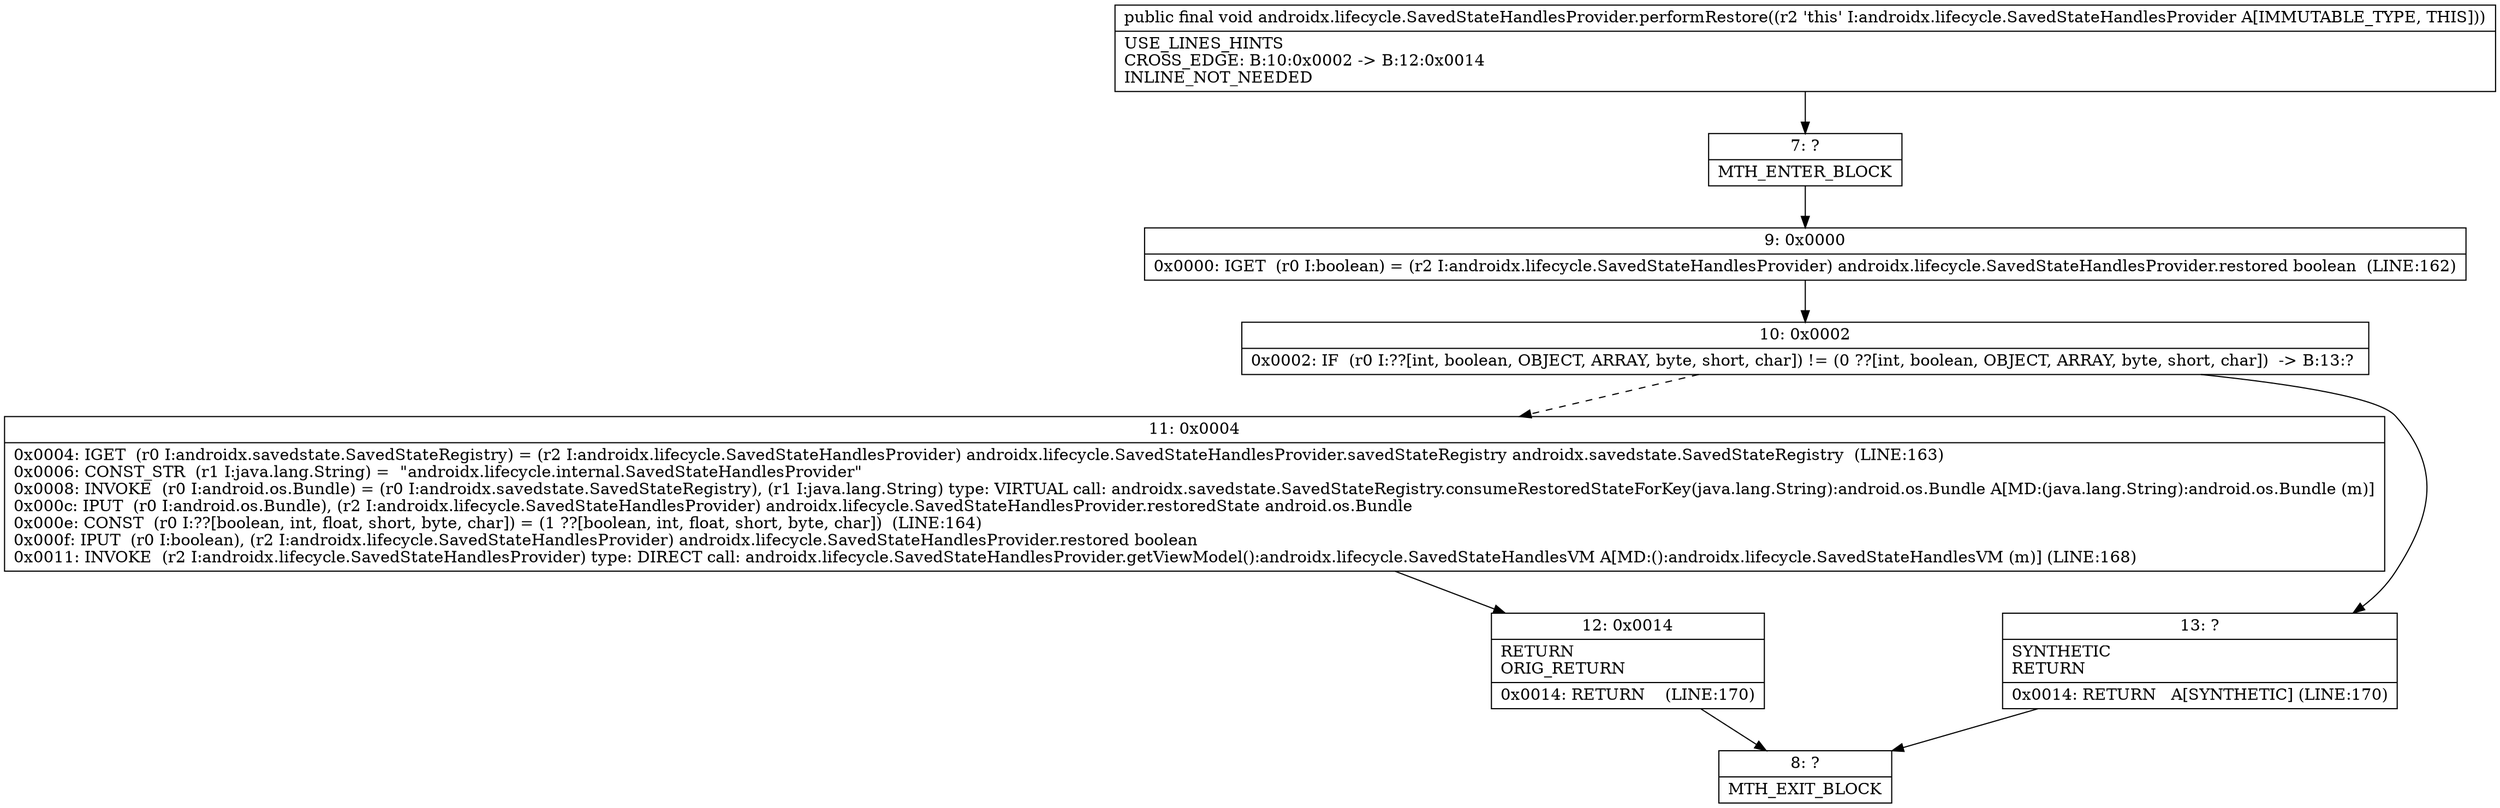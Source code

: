 digraph "CFG forandroidx.lifecycle.SavedStateHandlesProvider.performRestore()V" {
Node_7 [shape=record,label="{7\:\ ?|MTH_ENTER_BLOCK\l}"];
Node_9 [shape=record,label="{9\:\ 0x0000|0x0000: IGET  (r0 I:boolean) = (r2 I:androidx.lifecycle.SavedStateHandlesProvider) androidx.lifecycle.SavedStateHandlesProvider.restored boolean  (LINE:162)\l}"];
Node_10 [shape=record,label="{10\:\ 0x0002|0x0002: IF  (r0 I:??[int, boolean, OBJECT, ARRAY, byte, short, char]) != (0 ??[int, boolean, OBJECT, ARRAY, byte, short, char])  \-\> B:13:? \l}"];
Node_11 [shape=record,label="{11\:\ 0x0004|0x0004: IGET  (r0 I:androidx.savedstate.SavedStateRegistry) = (r2 I:androidx.lifecycle.SavedStateHandlesProvider) androidx.lifecycle.SavedStateHandlesProvider.savedStateRegistry androidx.savedstate.SavedStateRegistry  (LINE:163)\l0x0006: CONST_STR  (r1 I:java.lang.String) =  \"androidx.lifecycle.internal.SavedStateHandlesProvider\" \l0x0008: INVOKE  (r0 I:android.os.Bundle) = (r0 I:androidx.savedstate.SavedStateRegistry), (r1 I:java.lang.String) type: VIRTUAL call: androidx.savedstate.SavedStateRegistry.consumeRestoredStateForKey(java.lang.String):android.os.Bundle A[MD:(java.lang.String):android.os.Bundle (m)]\l0x000c: IPUT  (r0 I:android.os.Bundle), (r2 I:androidx.lifecycle.SavedStateHandlesProvider) androidx.lifecycle.SavedStateHandlesProvider.restoredState android.os.Bundle \l0x000e: CONST  (r0 I:??[boolean, int, float, short, byte, char]) = (1 ??[boolean, int, float, short, byte, char])  (LINE:164)\l0x000f: IPUT  (r0 I:boolean), (r2 I:androidx.lifecycle.SavedStateHandlesProvider) androidx.lifecycle.SavedStateHandlesProvider.restored boolean \l0x0011: INVOKE  (r2 I:androidx.lifecycle.SavedStateHandlesProvider) type: DIRECT call: androidx.lifecycle.SavedStateHandlesProvider.getViewModel():androidx.lifecycle.SavedStateHandlesVM A[MD:():androidx.lifecycle.SavedStateHandlesVM (m)] (LINE:168)\l}"];
Node_12 [shape=record,label="{12\:\ 0x0014|RETURN\lORIG_RETURN\l|0x0014: RETURN    (LINE:170)\l}"];
Node_8 [shape=record,label="{8\:\ ?|MTH_EXIT_BLOCK\l}"];
Node_13 [shape=record,label="{13\:\ ?|SYNTHETIC\lRETURN\l|0x0014: RETURN   A[SYNTHETIC] (LINE:170)\l}"];
MethodNode[shape=record,label="{public final void androidx.lifecycle.SavedStateHandlesProvider.performRestore((r2 'this' I:androidx.lifecycle.SavedStateHandlesProvider A[IMMUTABLE_TYPE, THIS]))  | USE_LINES_HINTS\lCROSS_EDGE: B:10:0x0002 \-\> B:12:0x0014\lINLINE_NOT_NEEDED\l}"];
MethodNode -> Node_7;Node_7 -> Node_9;
Node_9 -> Node_10;
Node_10 -> Node_11[style=dashed];
Node_10 -> Node_13;
Node_11 -> Node_12;
Node_12 -> Node_8;
Node_13 -> Node_8;
}

